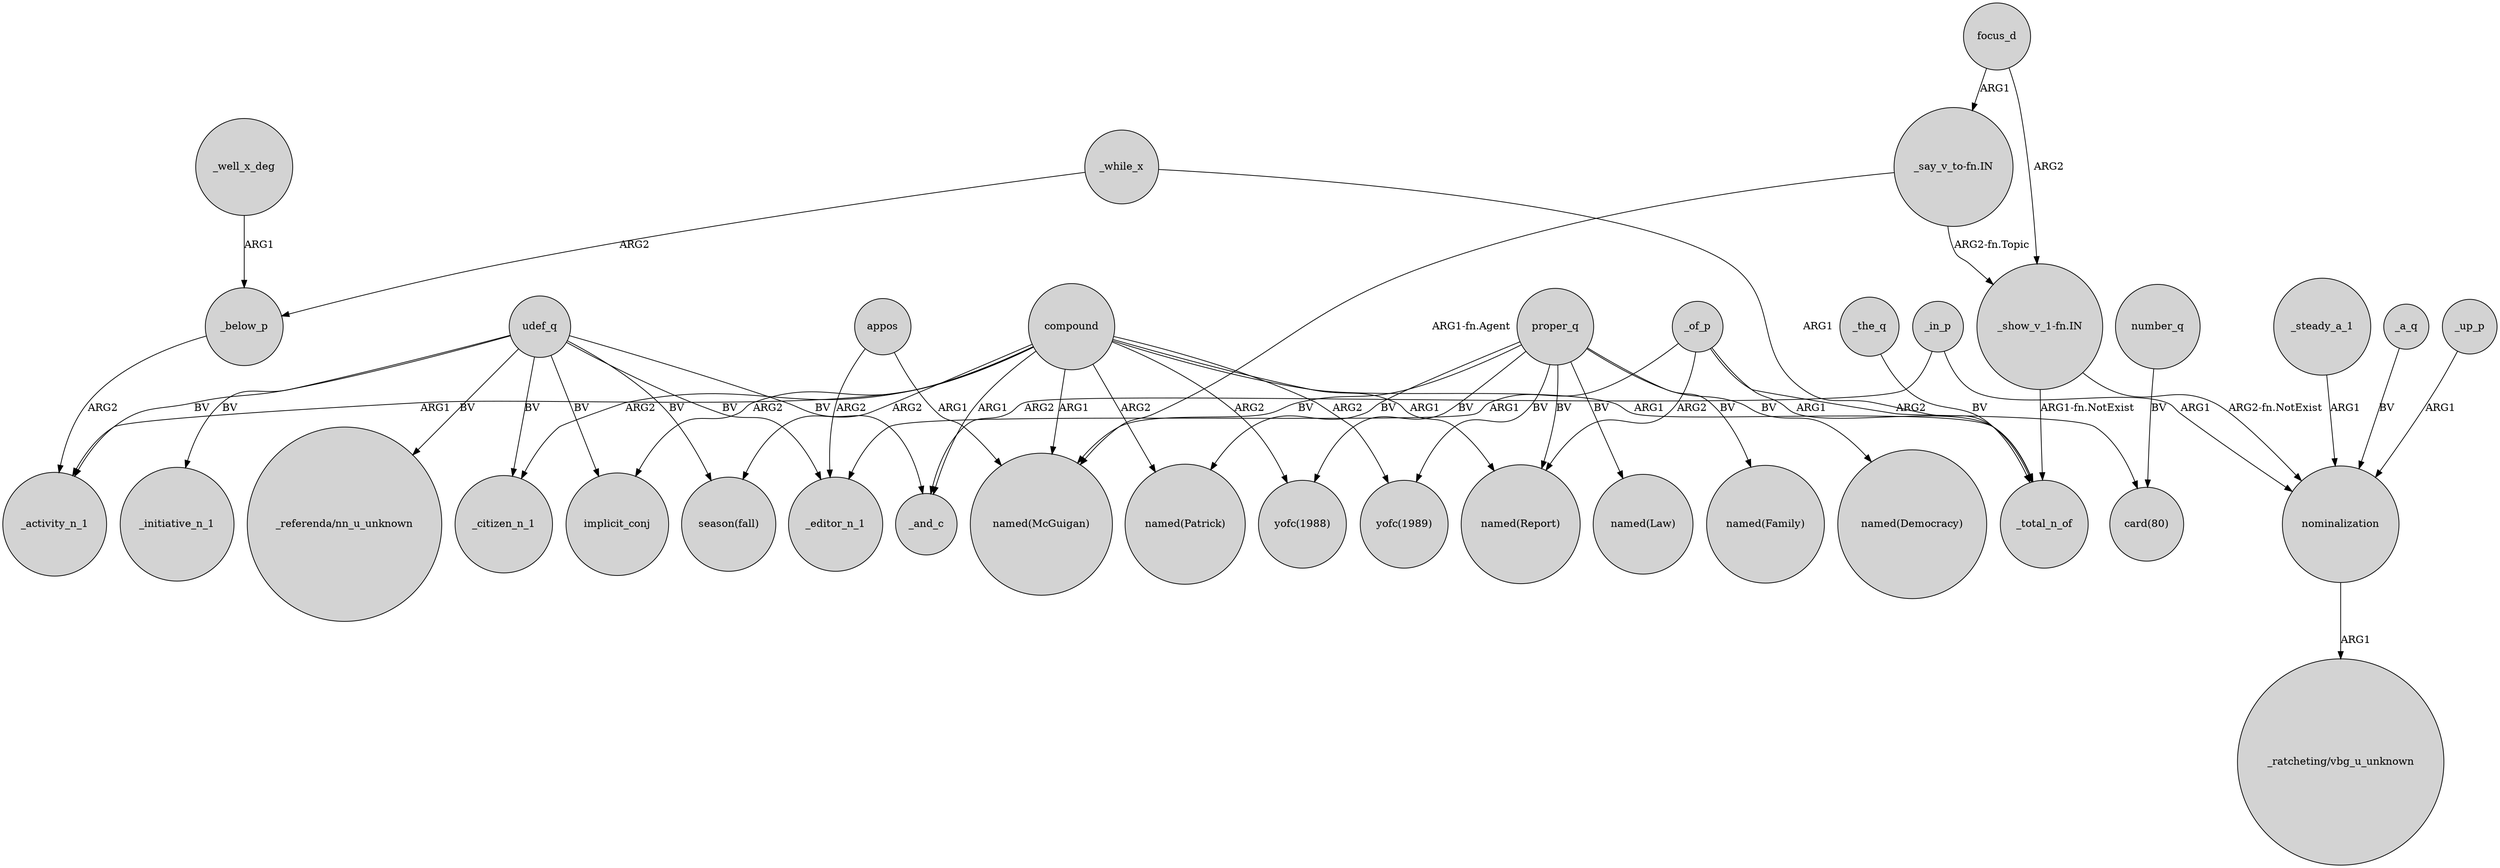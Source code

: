 digraph {
	node [shape=circle style=filled]
	appos -> _editor_n_1 [label=ARG2]
	compound -> "named(Report)" [label=ARG1]
	compound -> implicit_conj [label=ARG2]
	udef_q -> _initiative_n_1 [label=BV]
	_steady_a_1 -> nominalization [label=ARG1]
	udef_q -> _activity_n_1 [label=BV]
	"_show_v_1-fn.IN" -> _total_n_of [label="ARG1-fn.NotExist"]
	_of_p -> "named(Report)" [label=ARG2]
	_the_q -> _total_n_of [label=BV]
	_while_x -> _below_p [label=ARG2]
	_of_p -> _total_n_of [label=ARG1]
	number_q -> "card(80)" [label=BV]
	proper_q -> "named(Law)" [label=BV]
	appos -> "named(McGuigan)" [label=ARG1]
	_a_q -> nominalization [label=BV]
	_while_x -> _total_n_of [label=ARG1]
	compound -> _total_n_of [label=ARG1]
	udef_q -> implicit_conj [label=BV]
	compound -> "season(fall)" [label=ARG2]
	proper_q -> "yofc(1989)" [label=BV]
	udef_q -> "_referenda/nn_u_unknown" [label=BV]
	"_show_v_1-fn.IN" -> nominalization [label="ARG2-fn.NotExist"]
	_of_p -> _editor_n_1 [label=ARG1]
	proper_q -> "named(Report)" [label=BV]
	udef_q -> "season(fall)" [label=BV]
	compound -> "named(Patrick)" [label=ARG2]
	proper_q -> "named(Patrick)" [label=BV]
	compound -> _activity_n_1 [label=ARG1]
	proper_q -> "yofc(1988)" [label=BV]
	_up_p -> nominalization [label=ARG1]
	proper_q -> "named(Family)" [label=BV]
	proper_q -> "named(Democracy)" [label=BV]
	_in_p -> nominalization [label=ARG1]
	compound -> _and_c [label=ARG1]
	"_say_v_to-fn.IN" -> "_show_v_1-fn.IN" [label="ARG2-fn.Topic"]
	_well_x_deg -> _below_p [label=ARG1]
	udef_q -> _editor_n_1 [label=BV]
	focus_d -> "_show_v_1-fn.IN" [label=ARG2]
	nominalization -> "_ratcheting/vbg_u_unknown" [label=ARG1]
	_below_p -> _activity_n_1 [label=ARG2]
	compound -> "named(McGuigan)" [label=ARG1]
	compound -> _citizen_n_1 [label=ARG2]
	"_say_v_to-fn.IN" -> "named(McGuigan)" [label="ARG1-fn.Agent"]
	udef_q -> _citizen_n_1 [label=BV]
	compound -> "yofc(1989)" [label=ARG2]
	udef_q -> _and_c [label=BV]
	compound -> "yofc(1988)" [label=ARG2]
	_in_p -> _and_c [label=ARG2]
	_of_p -> "card(80)" [label=ARG2]
	focus_d -> "_say_v_to-fn.IN" [label=ARG1]
	proper_q -> "named(McGuigan)" [label=BV]
}
